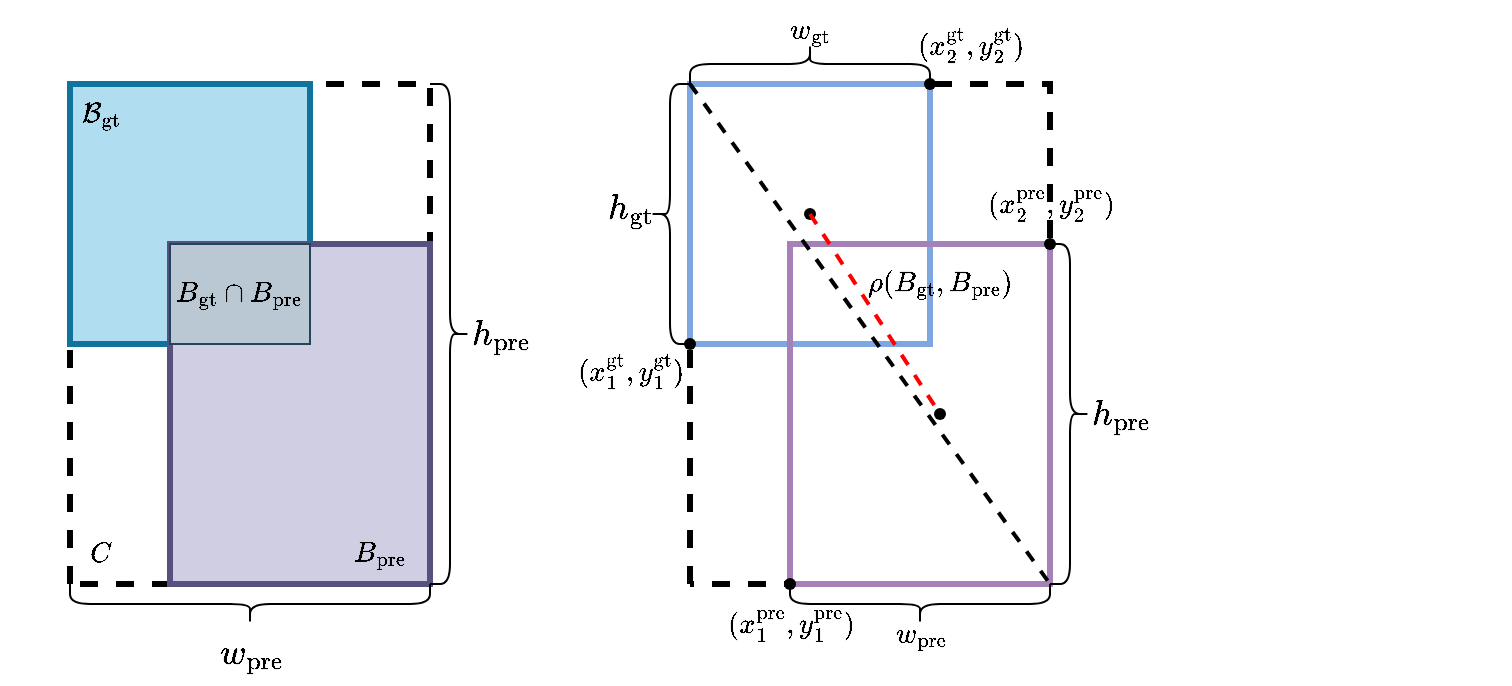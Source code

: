 <mxfile version="23.1.1" type="github">
  <diagram name="第 1 页" id="3s178zKIu0w9l27G8kxA">
    <mxGraphModel dx="759" dy="1119" grid="1" gridSize="10" guides="1" tooltips="1" connect="1" arrows="1" fold="1" page="1" pageScale="1" pageWidth="827" pageHeight="1169" math="1" shadow="0">
      <root>
        <mxCell id="0" />
        <mxCell id="1" parent="0" />
        <mxCell id="_i8uwR_MuPLbY7DFZ67O-55" value="" style="group" vertex="1" connectable="0" parent="1">
          <mxGeometry x="100" y="450" width="755" height="342" as="geometry" />
        </mxCell>
        <mxCell id="_i8uwR_MuPLbY7DFZ67O-32" value="&lt;span style=&quot;font-size: 15px;&quot;&gt;$$\mathcal{h}_{\text{pre}}$$&lt;/span&gt;" style="text;html=1;align=center;verticalAlign=middle;resizable=0;points=[];autosize=1;strokeColor=none;fillColor=none;" vertex="1" parent="_i8uwR_MuPLbY7DFZ67O-55">
          <mxGeometry x="455" y="192" width="210" height="30" as="geometry" />
        </mxCell>
        <mxCell id="_i8uwR_MuPLbY7DFZ67O-40" value="$$(\mathcal{x}^{\text{gt}}_{\text{2}},\mathcal{y}^{\text{gt}}_{\text{2}}&lt;br style=&quot;border-color: var(--border-color);&quot;&gt;)$$" style="text;html=1;align=center;verticalAlign=middle;resizable=0;points=[];autosize=1;strokeColor=none;fillColor=none;" vertex="1" parent="_i8uwR_MuPLbY7DFZ67O-55">
          <mxGeometry x="295" y="2" width="380" height="40" as="geometry" />
        </mxCell>
        <mxCell id="_i8uwR_MuPLbY7DFZ67O-54" value="" style="group" vertex="1" connectable="0" parent="_i8uwR_MuPLbY7DFZ67O-55">
          <mxGeometry width="715" height="342" as="geometry" />
        </mxCell>
        <mxCell id="_i8uwR_MuPLbY7DFZ67O-1" value="" style="endArrow=none;dashed=1;html=1;rounded=0;strokeWidth=3;" edge="1" parent="_i8uwR_MuPLbY7DFZ67O-54">
          <mxGeometry width="50" height="50" relative="1" as="geometry">
            <mxPoint x="35" y="292" as="sourcePoint" />
            <mxPoint x="35" y="292" as="targetPoint" />
            <Array as="points">
              <mxPoint x="35" y="42" />
              <mxPoint x="215" y="42" />
              <mxPoint x="215" y="292" />
            </Array>
          </mxGeometry>
        </mxCell>
        <mxCell id="_i8uwR_MuPLbY7DFZ67O-2" value="" style="endArrow=none;dashed=1;html=1;rounded=0;strokeWidth=3;" edge="1" parent="_i8uwR_MuPLbY7DFZ67O-54" source="_i8uwR_MuPLbY7DFZ67O-14">
          <mxGeometry width="50" height="50" relative="1" as="geometry">
            <mxPoint x="345" y="292" as="sourcePoint" />
            <mxPoint x="345" y="292" as="targetPoint" />
            <Array as="points">
              <mxPoint x="345" y="42" />
              <mxPoint x="525" y="42" />
              <mxPoint x="525" y="292" />
            </Array>
          </mxGeometry>
        </mxCell>
        <mxCell id="_i8uwR_MuPLbY7DFZ67O-3" value="" style="rounded=0;whiteSpace=wrap;html=1;fillColor=#b1ddf0;strokeColor=#10739e;strokeWidth=3;" vertex="1" parent="_i8uwR_MuPLbY7DFZ67O-54">
          <mxGeometry x="35" y="42" width="120" height="130" as="geometry" />
        </mxCell>
        <mxCell id="_i8uwR_MuPLbY7DFZ67O-4" value="" style="rounded=0;whiteSpace=wrap;html=1;fillColor=#d0cee2;strokeWidth=3;strokeColor=#56517e;" vertex="1" parent="_i8uwR_MuPLbY7DFZ67O-54">
          <mxGeometry x="85" y="122" width="130" height="170" as="geometry" />
        </mxCell>
        <mxCell id="_i8uwR_MuPLbY7DFZ67O-5" value="$$B_{\text{gt}} \cap B_{\text{pre}}$$" style="rounded=0;whiteSpace=wrap;html=1;fillColor=#bac8d3;strokeColor=#23445d;" vertex="1" parent="_i8uwR_MuPLbY7DFZ67O-54">
          <mxGeometry x="85" y="122" width="70" height="50" as="geometry" />
        </mxCell>
        <mxCell id="_i8uwR_MuPLbY7DFZ67O-6" value="" style="rounded=0;whiteSpace=wrap;html=1;fillColor=none;strokeWidth=3;strokeColor=#7EA6E0;" vertex="1" parent="_i8uwR_MuPLbY7DFZ67O-54">
          <mxGeometry x="345" y="42" width="120" height="130" as="geometry" />
        </mxCell>
        <mxCell id="_i8uwR_MuPLbY7DFZ67O-8" value="" style="rounded=0;whiteSpace=wrap;html=1;fillColor=none;strokeWidth=3;strokeColor=#A680B8;" vertex="1" parent="_i8uwR_MuPLbY7DFZ67O-54">
          <mxGeometry x="395" y="122" width="130" height="170" as="geometry" />
        </mxCell>
        <mxCell id="_i8uwR_MuPLbY7DFZ67O-12" value="" style="shape=curlyBracket;whiteSpace=wrap;html=1;rounded=1;flipH=1;labelPosition=right;verticalLabelPosition=middle;align=left;verticalAlign=middle;rotation=-90;" vertex="1" parent="_i8uwR_MuPLbY7DFZ67O-54">
          <mxGeometry x="395" y="-28" width="20" height="120" as="geometry" />
        </mxCell>
        <mxCell id="_i8uwR_MuPLbY7DFZ67O-13" value="" style="shape=curlyBracket;whiteSpace=wrap;html=1;rounded=1;flipH=1;labelPosition=right;verticalLabelPosition=middle;align=left;verticalAlign=middle;rotation=-180;" vertex="1" parent="_i8uwR_MuPLbY7DFZ67O-54">
          <mxGeometry x="325" y="42" width="20" height="130" as="geometry" />
        </mxCell>
        <mxCell id="_i8uwR_MuPLbY7DFZ67O-15" value="" style="endArrow=none;dashed=1;html=1;rounded=0;strokeWidth=3;" edge="1" parent="_i8uwR_MuPLbY7DFZ67O-54" target="_i8uwR_MuPLbY7DFZ67O-14">
          <mxGeometry width="50" height="50" relative="1" as="geometry">
            <mxPoint x="345" y="292" as="sourcePoint" />
            <mxPoint x="345" y="292" as="targetPoint" />
            <Array as="points" />
          </mxGeometry>
        </mxCell>
        <mxCell id="_i8uwR_MuPLbY7DFZ67O-14" value="" style="shape=waypoint;sketch=0;fillStyle=solid;size=6;pointerEvents=1;points=[];fillColor=none;resizable=0;rotatable=0;perimeter=centerPerimeter;snapToPoint=1;" vertex="1" parent="_i8uwR_MuPLbY7DFZ67O-54">
          <mxGeometry x="335" y="162" width="20" height="20" as="geometry" />
        </mxCell>
        <mxCell id="_i8uwR_MuPLbY7DFZ67O-16" value="" style="shape=waypoint;sketch=0;fillStyle=solid;size=6;pointerEvents=1;points=[];fillColor=none;resizable=0;rotatable=0;perimeter=centerPerimeter;snapToPoint=1;" vertex="1" parent="_i8uwR_MuPLbY7DFZ67O-54">
          <mxGeometry x="455" y="32" width="20" height="20" as="geometry" />
        </mxCell>
        <mxCell id="_i8uwR_MuPLbY7DFZ67O-19" value="" style="shape=waypoint;sketch=0;fillStyle=solid;size=6;pointerEvents=1;points=[];fillColor=none;resizable=0;rotatable=0;perimeter=centerPerimeter;snapToPoint=1;" vertex="1" parent="_i8uwR_MuPLbY7DFZ67O-54">
          <mxGeometry x="515" y="112" width="20" height="20" as="geometry" />
        </mxCell>
        <mxCell id="_i8uwR_MuPLbY7DFZ67O-20" value="" style="shape=waypoint;sketch=0;fillStyle=solid;size=6;pointerEvents=1;points=[];fillColor=none;resizable=0;rotatable=0;perimeter=centerPerimeter;snapToPoint=1;" vertex="1" parent="_i8uwR_MuPLbY7DFZ67O-54">
          <mxGeometry x="385" y="282" width="20" height="20" as="geometry" />
        </mxCell>
        <mxCell id="_i8uwR_MuPLbY7DFZ67O-21" value="$$\mathcal{w}_{\text{gt}}$$" style="text;html=1;align=center;verticalAlign=middle;resizable=0;points=[];autosize=1;strokeColor=none;fillColor=none;" vertex="1" parent="_i8uwR_MuPLbY7DFZ67O-54">
          <mxGeometry x="320" width="170" height="30" as="geometry" />
        </mxCell>
        <mxCell id="_i8uwR_MuPLbY7DFZ67O-22" value="&lt;span style=&quot;font-size: 15px;&quot;&gt;$$\mathcal{h}_{\text{gt}}$$&lt;/span&gt;" style="text;html=1;align=center;verticalAlign=middle;resizable=0;points=[];autosize=1;strokeColor=none;fillColor=none;" vertex="1" parent="_i8uwR_MuPLbY7DFZ67O-54">
          <mxGeometry x="215" y="90" width="200" height="30" as="geometry" />
        </mxCell>
        <mxCell id="_i8uwR_MuPLbY7DFZ67O-23" value="" style="shape=waypoint;sketch=0;fillStyle=solid;size=6;pointerEvents=1;points=[];fillColor=none;resizable=0;rotatable=0;perimeter=centerPerimeter;snapToPoint=1;" vertex="1" parent="_i8uwR_MuPLbY7DFZ67O-54">
          <mxGeometry x="460" y="197" width="20" height="20" as="geometry" />
        </mxCell>
        <mxCell id="_i8uwR_MuPLbY7DFZ67O-24" value="" style="shape=waypoint;sketch=0;fillStyle=solid;size=6;pointerEvents=1;points=[];fillColor=none;resizable=0;rotatable=0;perimeter=centerPerimeter;snapToPoint=1;" vertex="1" parent="_i8uwR_MuPLbY7DFZ67O-54">
          <mxGeometry x="395" y="97" width="20" height="20" as="geometry" />
        </mxCell>
        <mxCell id="_i8uwR_MuPLbY7DFZ67O-25" value="" style="endArrow=none;dashed=1;html=1;strokeWidth=2;rounded=0;strokeColor=#FF0000;exitX=0.55;exitY=0.75;exitDx=0;exitDy=0;exitPerimeter=0;entryX=1.35;entryY=0.3;entryDx=0;entryDy=0;entryPerimeter=0;" edge="1" parent="_i8uwR_MuPLbY7DFZ67O-54" source="_i8uwR_MuPLbY7DFZ67O-24" target="_i8uwR_MuPLbY7DFZ67O-23">
          <mxGeometry width="50" height="50" relative="1" as="geometry">
            <mxPoint x="405" y="102" as="sourcePoint" />
            <mxPoint x="375" y="342" as="targetPoint" />
          </mxGeometry>
        </mxCell>
        <mxCell id="_i8uwR_MuPLbY7DFZ67O-28" value="" style="endArrow=none;dashed=1;html=1;rounded=0;exitX=0;exitY=0;exitDx=0;exitDy=0;entryX=1;entryY=1;entryDx=0;entryDy=0;strokeWidth=2;" edge="1" parent="_i8uwR_MuPLbY7DFZ67O-54" source="_i8uwR_MuPLbY7DFZ67O-6" target="_i8uwR_MuPLbY7DFZ67O-8">
          <mxGeometry width="50" height="50" relative="1" as="geometry">
            <mxPoint x="325" y="392" as="sourcePoint" />
            <mxPoint x="375" y="342" as="targetPoint" />
          </mxGeometry>
        </mxCell>
        <mxCell id="_i8uwR_MuPLbY7DFZ67O-30" value="" style="shape=curlyBracket;whiteSpace=wrap;html=1;rounded=1;flipH=1;labelPosition=right;verticalLabelPosition=middle;align=left;verticalAlign=middle;rotation=0;" vertex="1" parent="_i8uwR_MuPLbY7DFZ67O-54">
          <mxGeometry x="525" y="122" width="20" height="170" as="geometry" />
        </mxCell>
        <mxCell id="_i8uwR_MuPLbY7DFZ67O-34" value="$$\mathcal{w}_{\text{pre}}$$" style="text;html=1;align=center;verticalAlign=middle;resizable=0;points=[];autosize=1;strokeColor=none;fillColor=none;" vertex="1" parent="_i8uwR_MuPLbY7DFZ67O-54">
          <mxGeometry x="375" y="302" width="170" height="30" as="geometry" />
        </mxCell>
        <mxCell id="_i8uwR_MuPLbY7DFZ67O-35" value="" style="shape=curlyBracket;whiteSpace=wrap;html=1;rounded=1;flipH=1;labelPosition=right;verticalLabelPosition=middle;align=left;verticalAlign=middle;rotation=0;size=0.5;" vertex="1" parent="_i8uwR_MuPLbY7DFZ67O-54">
          <mxGeometry x="215" y="42" width="20" height="250" as="geometry" />
        </mxCell>
        <mxCell id="_i8uwR_MuPLbY7DFZ67O-36" value="" style="shape=curlyBracket;whiteSpace=wrap;html=1;rounded=1;flipH=1;labelPosition=right;verticalLabelPosition=middle;align=left;verticalAlign=middle;rotation=90;size=0.5;" vertex="1" parent="_i8uwR_MuPLbY7DFZ67O-54">
          <mxGeometry x="115" y="212.01" width="20" height="180" as="geometry" />
        </mxCell>
        <mxCell id="_i8uwR_MuPLbY7DFZ67O-39" value="$$(\mathcal{x}^{\text{gt}}_{\text{1}},\mathcal{y}^{\text{gt}}_{\text{1}}&lt;br&gt;)$$" style="text;html=1;align=center;verticalAlign=middle;resizable=0;points=[];autosize=1;strokeColor=none;fillColor=none;" vertex="1" parent="_i8uwR_MuPLbY7DFZ67O-54">
          <mxGeometry x="125" y="165" width="380" height="40" as="geometry" />
        </mxCell>
        <mxCell id="_i8uwR_MuPLbY7DFZ67O-41" value="" style="shape=curlyBracket;whiteSpace=wrap;html=1;rounded=1;flipH=1;labelPosition=right;verticalLabelPosition=middle;align=left;verticalAlign=middle;rotation=90;" vertex="1" parent="_i8uwR_MuPLbY7DFZ67O-54">
          <mxGeometry x="450" y="237" width="20" height="130.01" as="geometry" />
        </mxCell>
        <mxCell id="_i8uwR_MuPLbY7DFZ67O-43" value="$$(\mathcal{x}^{\text{pre}}_{\text{1}},\mathcal{y}^{\text{pre}}_{\text{1}}&lt;br style=&quot;border-color: var(--border-color);&quot;&gt;)$$" style="text;html=1;align=center;verticalAlign=middle;resizable=0;points=[];autosize=1;strokeColor=none;fillColor=none;" vertex="1" parent="_i8uwR_MuPLbY7DFZ67O-54">
          <mxGeometry x="200" y="292" width="390" height="40" as="geometry" />
        </mxCell>
        <mxCell id="_i8uwR_MuPLbY7DFZ67O-47" value="$$\mathcal{B&lt;br&gt;}_{\text{gt}}$$" style="text;html=1;align=center;verticalAlign=middle;resizable=0;points=[];autosize=1;strokeColor=none;fillColor=none;" vertex="1" parent="_i8uwR_MuPLbY7DFZ67O-54">
          <mxGeometry y="37" width="100" height="40" as="geometry" />
        </mxCell>
        <mxCell id="_i8uwR_MuPLbY7DFZ67O-48" value="$$B_{\text{pre}}$$" style="text;html=1;align=center;verticalAlign=middle;resizable=0;points=[];autosize=1;strokeColor=none;fillColor=none;" vertex="1" parent="_i8uwR_MuPLbY7DFZ67O-54">
          <mxGeometry x="130" y="262" width="120" height="30" as="geometry" />
        </mxCell>
        <mxCell id="_i8uwR_MuPLbY7DFZ67O-49" value="$$C&lt;br&gt;$$" style="text;html=1;align=center;verticalAlign=middle;resizable=0;points=[];autosize=1;strokeColor=none;fillColor=none;" vertex="1" parent="_i8uwR_MuPLbY7DFZ67O-54">
          <mxGeometry x="25" y="257" width="50" height="40" as="geometry" />
        </mxCell>
        <mxCell id="_i8uwR_MuPLbY7DFZ67O-50" value="&lt;span style=&quot;font-size: 15px;&quot;&gt;$$\mathcal{h}_{\text{pre}}$$&lt;/span&gt;" style="text;html=1;align=center;verticalAlign=middle;resizable=0;points=[];autosize=1;strokeColor=none;fillColor=none;" vertex="1" parent="_i8uwR_MuPLbY7DFZ67O-54">
          <mxGeometry x="145" y="152" width="210" height="30" as="geometry" />
        </mxCell>
        <mxCell id="_i8uwR_MuPLbY7DFZ67O-51" value="&lt;span style=&quot;font-size: 15px;&quot;&gt;$$\mathcal{w}_{\text{pre}}$$&lt;/span&gt;" style="text;html=1;align=center;verticalAlign=middle;resizable=0;points=[];autosize=1;strokeColor=none;fillColor=none;" vertex="1" parent="_i8uwR_MuPLbY7DFZ67O-54">
          <mxGeometry x="20" y="312" width="210" height="30" as="geometry" />
        </mxCell>
        <mxCell id="_i8uwR_MuPLbY7DFZ67O-53" value="$$\rho(B_{\text{gt}},B_{\text{pre}}&lt;br style=&quot;border-color: var(--border-color);&quot;&gt;)$$" style="text;html=1;align=center;verticalAlign=middle;resizable=0;points=[];autosize=1;strokeColor=none;fillColor=none;" vertex="1" parent="_i8uwR_MuPLbY7DFZ67O-54">
          <mxGeometry x="370" y="122" width="200" height="40" as="geometry" />
        </mxCell>
        <mxCell id="_i8uwR_MuPLbY7DFZ67O-44" value="$$(\mathcal{x}^{\text{pre}}_{\text{2}},\mathcal{y}^{\text{pre}}_{\text{2}}&lt;br style=&quot;border-color: var(--border-color);&quot;&gt;)$$" style="text;html=1;align=center;verticalAlign=middle;resizable=0;points=[];autosize=1;strokeColor=none;fillColor=none;" vertex="1" parent="_i8uwR_MuPLbY7DFZ67O-54">
          <mxGeometry x="330" y="82" width="390" height="40" as="geometry" />
        </mxCell>
      </root>
    </mxGraphModel>
  </diagram>
</mxfile>
